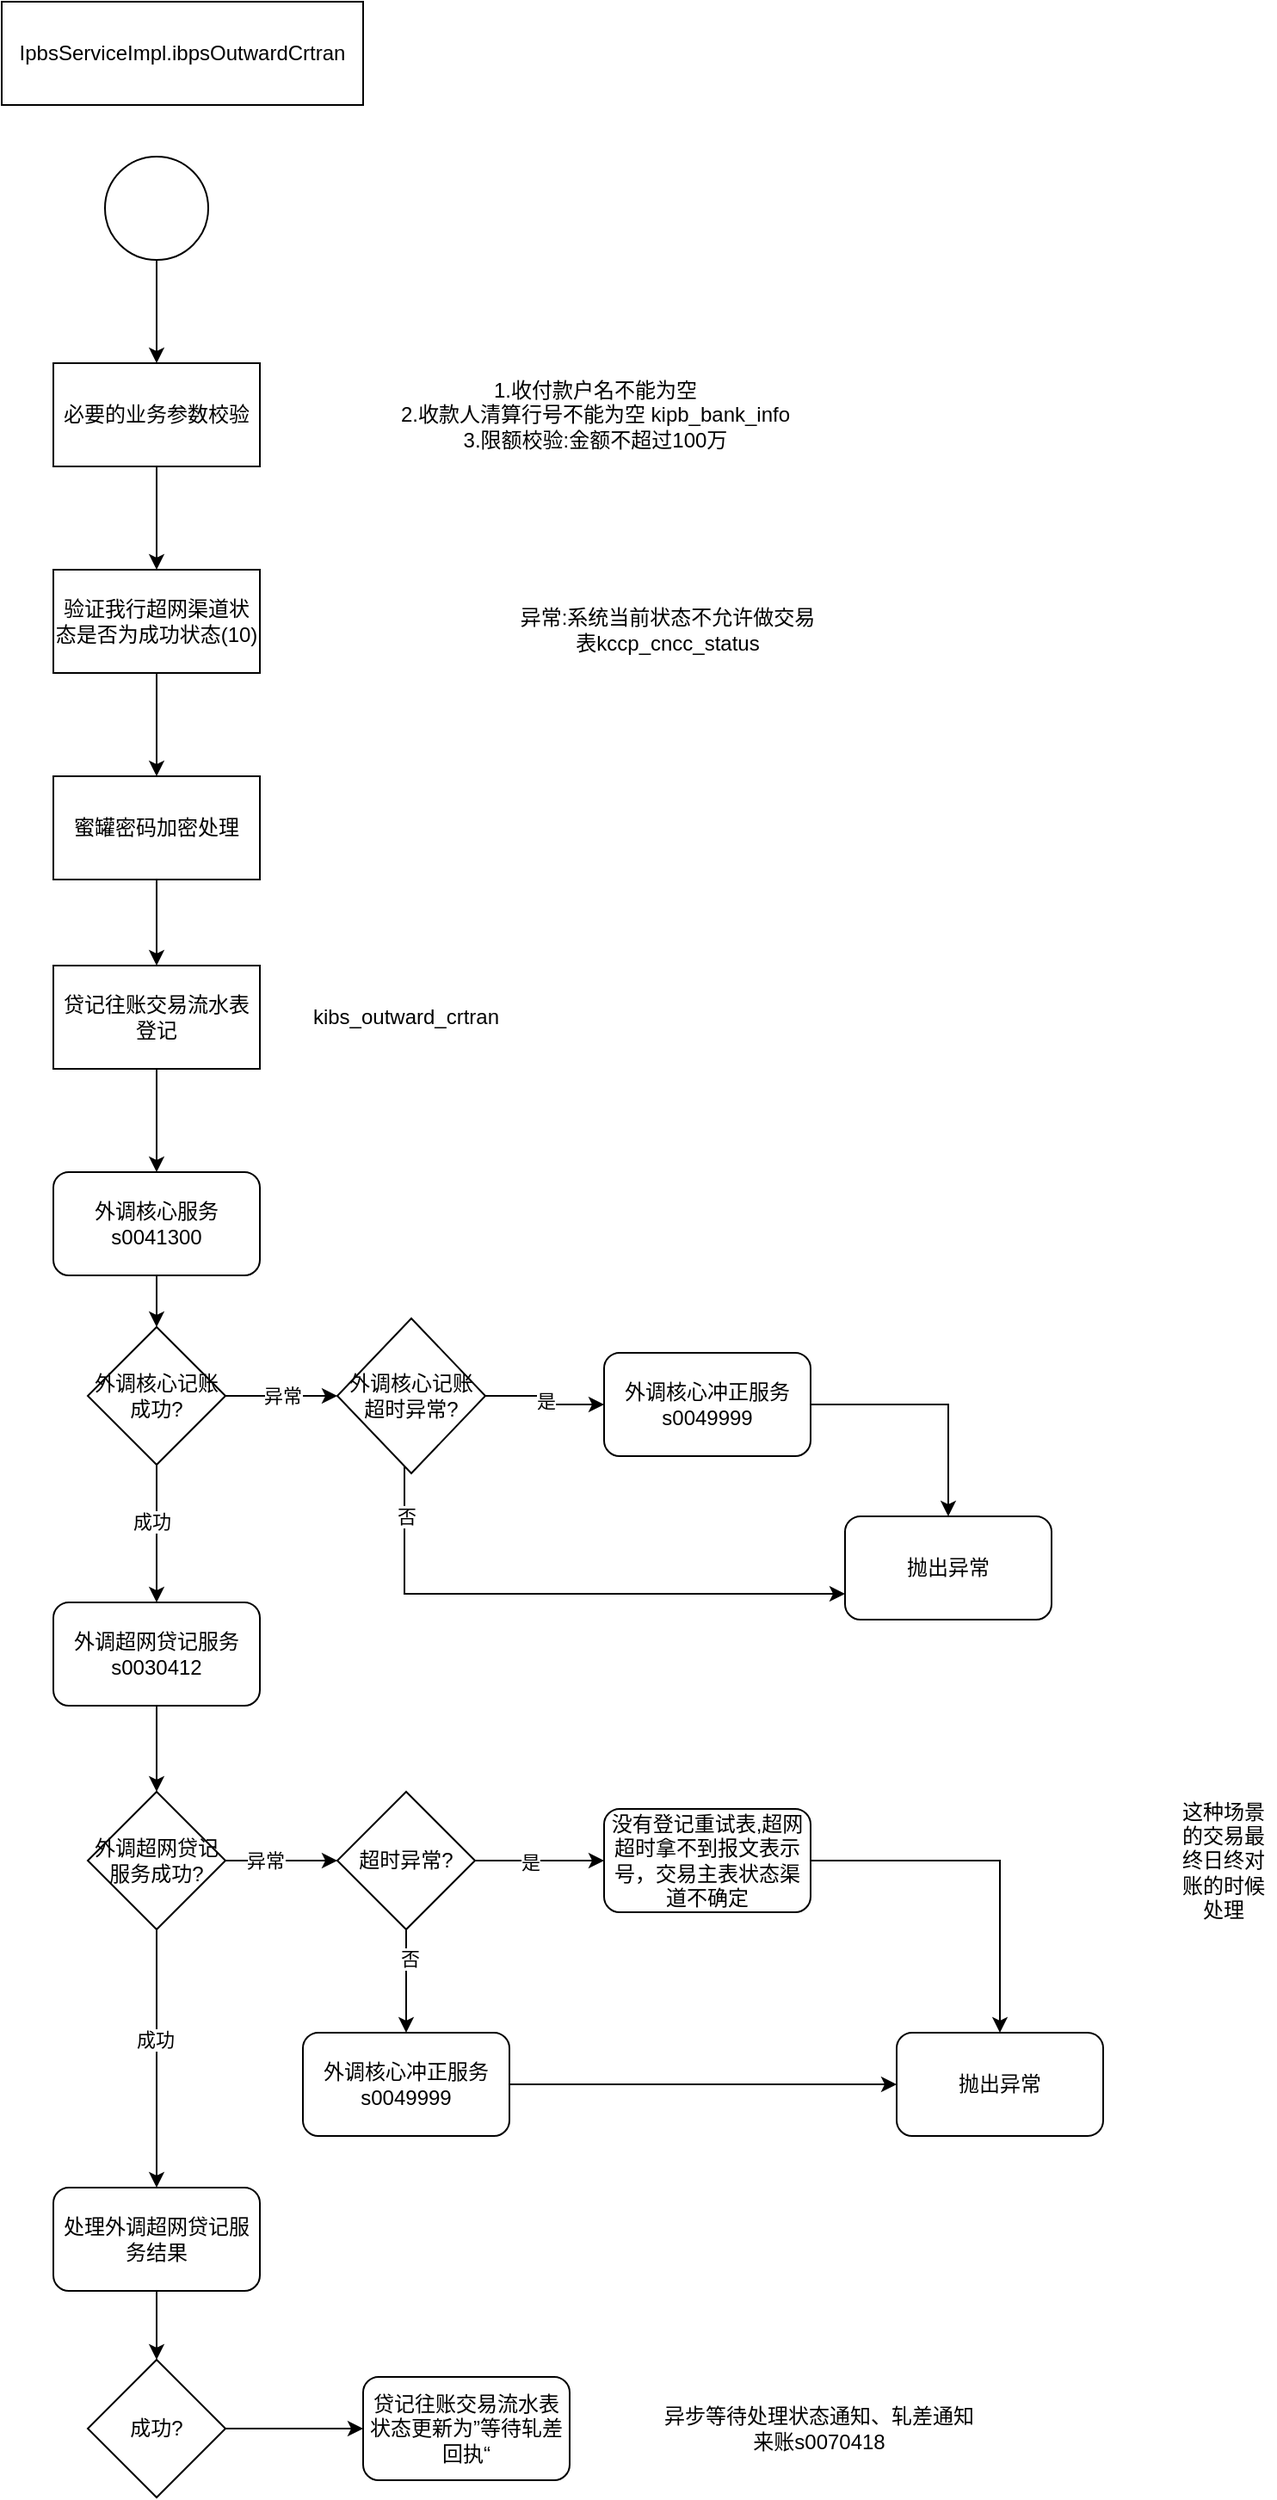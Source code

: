 <mxfile version="21.0.10" type="github">
  <diagram name="第 1 页" id="UmcjrFbR8Bty-J6lGjOk">
    <mxGraphModel dx="1434" dy="796" grid="1" gridSize="10" guides="1" tooltips="1" connect="1" arrows="1" fold="1" page="1" pageScale="1" pageWidth="827" pageHeight="1169" math="0" shadow="0">
      <root>
        <mxCell id="0" />
        <mxCell id="1" parent="0" />
        <mxCell id="2g9oOstZCMVQEJnpLDly-1" value="IpbsServiceImpl.ibpsOutwardCrtran" style="rounded=0;whiteSpace=wrap;html=1;" vertex="1" parent="1">
          <mxGeometry x="80" y="60" width="210" height="60" as="geometry" />
        </mxCell>
        <mxCell id="2g9oOstZCMVQEJnpLDly-5" style="edgeStyle=orthogonalEdgeStyle;rounded=0;orthogonalLoop=1;jettySize=auto;html=1;" edge="1" parent="1" source="2g9oOstZCMVQEJnpLDly-4" target="2g9oOstZCMVQEJnpLDly-6">
          <mxGeometry relative="1" as="geometry">
            <mxPoint x="170" y="250" as="targetPoint" />
          </mxGeometry>
        </mxCell>
        <mxCell id="2g9oOstZCMVQEJnpLDly-4" value="" style="ellipse;whiteSpace=wrap;html=1;aspect=fixed;" vertex="1" parent="1">
          <mxGeometry x="140" y="150" width="60" height="60" as="geometry" />
        </mxCell>
        <mxCell id="2g9oOstZCMVQEJnpLDly-9" style="edgeStyle=orthogonalEdgeStyle;rounded=0;orthogonalLoop=1;jettySize=auto;html=1;" edge="1" parent="1" source="2g9oOstZCMVQEJnpLDly-6" target="2g9oOstZCMVQEJnpLDly-8">
          <mxGeometry relative="1" as="geometry" />
        </mxCell>
        <mxCell id="2g9oOstZCMVQEJnpLDly-6" value="必要的业务参数校验" style="rounded=0;whiteSpace=wrap;html=1;" vertex="1" parent="1">
          <mxGeometry x="110" y="270" width="120" height="60" as="geometry" />
        </mxCell>
        <mxCell id="2g9oOstZCMVQEJnpLDly-7" value="1.收付款户名不能为空&lt;br&gt;2.收款人清算行号不能为空 kipb_bank_info&lt;br&gt;3.限额校验:金额不超过100万" style="text;html=1;strokeColor=none;fillColor=none;align=center;verticalAlign=middle;whiteSpace=wrap;rounded=0;" vertex="1" parent="1">
          <mxGeometry x="300" y="285" width="250" height="30" as="geometry" />
        </mxCell>
        <mxCell id="2g9oOstZCMVQEJnpLDly-12" style="edgeStyle=orthogonalEdgeStyle;rounded=0;orthogonalLoop=1;jettySize=auto;html=1;" edge="1" parent="1" source="2g9oOstZCMVQEJnpLDly-8" target="2g9oOstZCMVQEJnpLDly-11">
          <mxGeometry relative="1" as="geometry" />
        </mxCell>
        <mxCell id="2g9oOstZCMVQEJnpLDly-8" value="验证我行超网渠道状态是否为成功状态(10)" style="rounded=0;whiteSpace=wrap;html=1;" vertex="1" parent="1">
          <mxGeometry x="110" y="390" width="120" height="60" as="geometry" />
        </mxCell>
        <mxCell id="2g9oOstZCMVQEJnpLDly-10" value="异常:系统当前状态不允许做交易&lt;br&gt;表kccp_cncc_status" style="text;html=1;strokeColor=none;fillColor=none;align=center;verticalAlign=middle;whiteSpace=wrap;rounded=0;" vertex="1" parent="1">
          <mxGeometry x="354" y="410" width="226" height="30" as="geometry" />
        </mxCell>
        <mxCell id="2g9oOstZCMVQEJnpLDly-14" style="edgeStyle=orthogonalEdgeStyle;rounded=0;orthogonalLoop=1;jettySize=auto;html=1;" edge="1" parent="1" source="2g9oOstZCMVQEJnpLDly-11" target="2g9oOstZCMVQEJnpLDly-13">
          <mxGeometry relative="1" as="geometry" />
        </mxCell>
        <mxCell id="2g9oOstZCMVQEJnpLDly-11" value="蜜罐密码加密处理" style="rounded=0;whiteSpace=wrap;html=1;" vertex="1" parent="1">
          <mxGeometry x="110" y="510" width="120" height="60" as="geometry" />
        </mxCell>
        <mxCell id="2g9oOstZCMVQEJnpLDly-17" style="edgeStyle=orthogonalEdgeStyle;rounded=0;orthogonalLoop=1;jettySize=auto;html=1;" edge="1" parent="1" source="2g9oOstZCMVQEJnpLDly-13" target="2g9oOstZCMVQEJnpLDly-21">
          <mxGeometry relative="1" as="geometry">
            <mxPoint x="170" y="720" as="targetPoint" />
          </mxGeometry>
        </mxCell>
        <mxCell id="2g9oOstZCMVQEJnpLDly-13" value="贷记往账交易流水表登记" style="rounded=0;whiteSpace=wrap;html=1;" vertex="1" parent="1">
          <mxGeometry x="110" y="620" width="120" height="60" as="geometry" />
        </mxCell>
        <mxCell id="2g9oOstZCMVQEJnpLDly-15" value="kibs_outward_crtran" style="text;html=1;strokeColor=none;fillColor=none;align=center;verticalAlign=middle;whiteSpace=wrap;rounded=0;" vertex="1" parent="1">
          <mxGeometry x="260" y="635" width="110" height="30" as="geometry" />
        </mxCell>
        <mxCell id="2g9oOstZCMVQEJnpLDly-23" style="edgeStyle=orthogonalEdgeStyle;rounded=0;orthogonalLoop=1;jettySize=auto;html=1;" edge="1" parent="1" source="2g9oOstZCMVQEJnpLDly-21" target="2g9oOstZCMVQEJnpLDly-22">
          <mxGeometry relative="1" as="geometry" />
        </mxCell>
        <mxCell id="2g9oOstZCMVQEJnpLDly-21" value="外调核心服务s0041300" style="rounded=1;whiteSpace=wrap;html=1;" vertex="1" parent="1">
          <mxGeometry x="110" y="740" width="120" height="60" as="geometry" />
        </mxCell>
        <mxCell id="2g9oOstZCMVQEJnpLDly-25" value="异常" style="edgeStyle=orthogonalEdgeStyle;rounded=0;orthogonalLoop=1;jettySize=auto;html=1;" edge="1" parent="1" source="2g9oOstZCMVQEJnpLDly-22" target="2g9oOstZCMVQEJnpLDly-24">
          <mxGeometry relative="1" as="geometry" />
        </mxCell>
        <mxCell id="2g9oOstZCMVQEJnpLDly-33" style="edgeStyle=orthogonalEdgeStyle;rounded=0;orthogonalLoop=1;jettySize=auto;html=1;" edge="1" parent="1" source="2g9oOstZCMVQEJnpLDly-22" target="2g9oOstZCMVQEJnpLDly-32">
          <mxGeometry relative="1" as="geometry" />
        </mxCell>
        <mxCell id="2g9oOstZCMVQEJnpLDly-37" value="成功" style="edgeLabel;html=1;align=center;verticalAlign=middle;resizable=0;points=[];" vertex="1" connectable="0" parent="2g9oOstZCMVQEJnpLDly-33">
          <mxGeometry x="-0.175" y="-3" relative="1" as="geometry">
            <mxPoint as="offset" />
          </mxGeometry>
        </mxCell>
        <mxCell id="2g9oOstZCMVQEJnpLDly-22" value="外调核心记账&lt;br style=&quot;border-color: var(--border-color);&quot;&gt;成功?" style="rhombus;whiteSpace=wrap;html=1;" vertex="1" parent="1">
          <mxGeometry x="130" y="830" width="80" height="80" as="geometry" />
        </mxCell>
        <mxCell id="2g9oOstZCMVQEJnpLDly-27" value="是" style="edgeStyle=orthogonalEdgeStyle;rounded=0;orthogonalLoop=1;jettySize=auto;html=1;" edge="1" parent="1" source="2g9oOstZCMVQEJnpLDly-24" target="2g9oOstZCMVQEJnpLDly-26">
          <mxGeometry relative="1" as="geometry" />
        </mxCell>
        <mxCell id="2g9oOstZCMVQEJnpLDly-31" style="edgeStyle=orthogonalEdgeStyle;rounded=0;orthogonalLoop=1;jettySize=auto;html=1;entryX=0;entryY=0.75;entryDx=0;entryDy=0;" edge="1" parent="1" source="2g9oOstZCMVQEJnpLDly-24" target="2g9oOstZCMVQEJnpLDly-28">
          <mxGeometry relative="1" as="geometry">
            <Array as="points">
              <mxPoint x="314" y="985" />
            </Array>
          </mxGeometry>
        </mxCell>
        <mxCell id="2g9oOstZCMVQEJnpLDly-46" value="否" style="edgeLabel;html=1;align=center;verticalAlign=middle;resizable=0;points=[];" vertex="1" connectable="0" parent="2g9oOstZCMVQEJnpLDly-31">
          <mxGeometry x="-0.826" y="1" relative="1" as="geometry">
            <mxPoint as="offset" />
          </mxGeometry>
        </mxCell>
        <mxCell id="2g9oOstZCMVQEJnpLDly-24" value="外调核心记账&lt;br&gt;超时异常?" style="rhombus;whiteSpace=wrap;html=1;" vertex="1" parent="1">
          <mxGeometry x="275" y="825" width="86" height="90" as="geometry" />
        </mxCell>
        <mxCell id="2g9oOstZCMVQEJnpLDly-29" style="edgeStyle=orthogonalEdgeStyle;rounded=0;orthogonalLoop=1;jettySize=auto;html=1;" edge="1" parent="1" source="2g9oOstZCMVQEJnpLDly-26" target="2g9oOstZCMVQEJnpLDly-28">
          <mxGeometry relative="1" as="geometry" />
        </mxCell>
        <mxCell id="2g9oOstZCMVQEJnpLDly-26" value="外调核心冲正服务s0049999" style="rounded=1;whiteSpace=wrap;html=1;" vertex="1" parent="1">
          <mxGeometry x="430" y="845" width="120" height="60" as="geometry" />
        </mxCell>
        <mxCell id="2g9oOstZCMVQEJnpLDly-28" value="抛出异常" style="rounded=1;whiteSpace=wrap;html=1;" vertex="1" parent="1">
          <mxGeometry x="570" y="940" width="120" height="60" as="geometry" />
        </mxCell>
        <mxCell id="2g9oOstZCMVQEJnpLDly-35" style="edgeStyle=orthogonalEdgeStyle;rounded=0;orthogonalLoop=1;jettySize=auto;html=1;" edge="1" parent="1" source="2g9oOstZCMVQEJnpLDly-32" target="2g9oOstZCMVQEJnpLDly-34">
          <mxGeometry relative="1" as="geometry" />
        </mxCell>
        <mxCell id="2g9oOstZCMVQEJnpLDly-32" value="外调超网贷记服务&lt;br&gt;s0030412" style="rounded=1;whiteSpace=wrap;html=1;" vertex="1" parent="1">
          <mxGeometry x="110" y="990" width="120" height="60" as="geometry" />
        </mxCell>
        <mxCell id="2g9oOstZCMVQEJnpLDly-38" style="edgeStyle=orthogonalEdgeStyle;rounded=0;orthogonalLoop=1;jettySize=auto;html=1;entryX=0;entryY=0.5;entryDx=0;entryDy=0;" edge="1" parent="1" source="2g9oOstZCMVQEJnpLDly-34" target="2g9oOstZCMVQEJnpLDly-36">
          <mxGeometry relative="1" as="geometry" />
        </mxCell>
        <mxCell id="2g9oOstZCMVQEJnpLDly-39" value="异常" style="edgeLabel;html=1;align=center;verticalAlign=middle;resizable=0;points=[];" vertex="1" connectable="0" parent="2g9oOstZCMVQEJnpLDly-38">
          <mxGeometry x="-0.292" relative="1" as="geometry">
            <mxPoint as="offset" />
          </mxGeometry>
        </mxCell>
        <mxCell id="2g9oOstZCMVQEJnpLDly-52" style="edgeStyle=orthogonalEdgeStyle;rounded=0;orthogonalLoop=1;jettySize=auto;html=1;entryX=0.5;entryY=0;entryDx=0;entryDy=0;" edge="1" parent="1" source="2g9oOstZCMVQEJnpLDly-34" target="2g9oOstZCMVQEJnpLDly-51">
          <mxGeometry relative="1" as="geometry" />
        </mxCell>
        <mxCell id="2g9oOstZCMVQEJnpLDly-53" value="成功" style="edgeLabel;html=1;align=center;verticalAlign=middle;resizable=0;points=[];" vertex="1" connectable="0" parent="2g9oOstZCMVQEJnpLDly-52">
          <mxGeometry x="-0.147" y="-1" relative="1" as="geometry">
            <mxPoint as="offset" />
          </mxGeometry>
        </mxCell>
        <mxCell id="2g9oOstZCMVQEJnpLDly-34" value="外调超网贷记服务成功?" style="rhombus;whiteSpace=wrap;html=1;" vertex="1" parent="1">
          <mxGeometry x="130" y="1100" width="80" height="80" as="geometry" />
        </mxCell>
        <mxCell id="2g9oOstZCMVQEJnpLDly-41" style="edgeStyle=orthogonalEdgeStyle;rounded=0;orthogonalLoop=1;jettySize=auto;html=1;entryX=0;entryY=0.5;entryDx=0;entryDy=0;" edge="1" parent="1" source="2g9oOstZCMVQEJnpLDly-36" target="2g9oOstZCMVQEJnpLDly-40">
          <mxGeometry relative="1" as="geometry" />
        </mxCell>
        <mxCell id="2g9oOstZCMVQEJnpLDly-44" value="是" style="edgeLabel;html=1;align=center;verticalAlign=middle;resizable=0;points=[];" vertex="1" connectable="0" parent="2g9oOstZCMVQEJnpLDly-41">
          <mxGeometry x="-0.147" y="-1" relative="1" as="geometry">
            <mxPoint as="offset" />
          </mxGeometry>
        </mxCell>
        <mxCell id="2g9oOstZCMVQEJnpLDly-48" style="edgeStyle=orthogonalEdgeStyle;rounded=0;orthogonalLoop=1;jettySize=auto;html=1;" edge="1" parent="1" source="2g9oOstZCMVQEJnpLDly-36" target="2g9oOstZCMVQEJnpLDly-47">
          <mxGeometry relative="1" as="geometry" />
        </mxCell>
        <mxCell id="2g9oOstZCMVQEJnpLDly-49" value="否" style="edgeLabel;html=1;align=center;verticalAlign=middle;resizable=0;points=[];" vertex="1" connectable="0" parent="2g9oOstZCMVQEJnpLDly-48">
          <mxGeometry x="-0.433" y="2" relative="1" as="geometry">
            <mxPoint as="offset" />
          </mxGeometry>
        </mxCell>
        <mxCell id="2g9oOstZCMVQEJnpLDly-36" value="超时异常?" style="rhombus;whiteSpace=wrap;html=1;" vertex="1" parent="1">
          <mxGeometry x="275" y="1100" width="80" height="80" as="geometry" />
        </mxCell>
        <mxCell id="2g9oOstZCMVQEJnpLDly-43" style="edgeStyle=orthogonalEdgeStyle;rounded=0;orthogonalLoop=1;jettySize=auto;html=1;" edge="1" parent="1" source="2g9oOstZCMVQEJnpLDly-40" target="2g9oOstZCMVQEJnpLDly-42">
          <mxGeometry relative="1" as="geometry" />
        </mxCell>
        <mxCell id="2g9oOstZCMVQEJnpLDly-40" value="没有登记重试表,超网超时拿不到报文表示号，交易主表状态渠道不确定" style="rounded=1;whiteSpace=wrap;html=1;" vertex="1" parent="1">
          <mxGeometry x="430" y="1110" width="120" height="60" as="geometry" />
        </mxCell>
        <mxCell id="2g9oOstZCMVQEJnpLDly-42" value="抛出异常" style="rounded=1;whiteSpace=wrap;html=1;" vertex="1" parent="1">
          <mxGeometry x="600" y="1240" width="120" height="60" as="geometry" />
        </mxCell>
        <mxCell id="2g9oOstZCMVQEJnpLDly-45" value="这种场景的交易最终日终对账的时候处理" style="text;html=1;strokeColor=none;fillColor=none;align=center;verticalAlign=middle;whiteSpace=wrap;rounded=0;" vertex="1" parent="1">
          <mxGeometry x="760" y="1125" width="60" height="30" as="geometry" />
        </mxCell>
        <mxCell id="2g9oOstZCMVQEJnpLDly-50" style="edgeStyle=orthogonalEdgeStyle;rounded=0;orthogonalLoop=1;jettySize=auto;html=1;" edge="1" parent="1" source="2g9oOstZCMVQEJnpLDly-47" target="2g9oOstZCMVQEJnpLDly-42">
          <mxGeometry relative="1" as="geometry" />
        </mxCell>
        <mxCell id="2g9oOstZCMVQEJnpLDly-47" value="外调核心冲正服务&lt;br&gt;s0049999" style="rounded=1;whiteSpace=wrap;html=1;" vertex="1" parent="1">
          <mxGeometry x="255" y="1240" width="120" height="60" as="geometry" />
        </mxCell>
        <mxCell id="2g9oOstZCMVQEJnpLDly-55" style="edgeStyle=orthogonalEdgeStyle;rounded=0;orthogonalLoop=1;jettySize=auto;html=1;" edge="1" parent="1" source="2g9oOstZCMVQEJnpLDly-51" target="2g9oOstZCMVQEJnpLDly-54">
          <mxGeometry relative="1" as="geometry" />
        </mxCell>
        <mxCell id="2g9oOstZCMVQEJnpLDly-51" value="处理外调超网贷记服务结果" style="rounded=1;whiteSpace=wrap;html=1;" vertex="1" parent="1">
          <mxGeometry x="110" y="1330" width="120" height="60" as="geometry" />
        </mxCell>
        <mxCell id="2g9oOstZCMVQEJnpLDly-57" style="edgeStyle=orthogonalEdgeStyle;rounded=0;orthogonalLoop=1;jettySize=auto;html=1;" edge="1" parent="1" source="2g9oOstZCMVQEJnpLDly-54" target="2g9oOstZCMVQEJnpLDly-56">
          <mxGeometry relative="1" as="geometry" />
        </mxCell>
        <mxCell id="2g9oOstZCMVQEJnpLDly-54" value="成功?" style="rhombus;whiteSpace=wrap;html=1;" vertex="1" parent="1">
          <mxGeometry x="130" y="1430" width="80" height="80" as="geometry" />
        </mxCell>
        <mxCell id="2g9oOstZCMVQEJnpLDly-56" value="贷记往账交易流水表状态更新为”等待轧差回执“" style="rounded=1;whiteSpace=wrap;html=1;" vertex="1" parent="1">
          <mxGeometry x="290" y="1440" width="120" height="60" as="geometry" />
        </mxCell>
        <mxCell id="2g9oOstZCMVQEJnpLDly-58" value="异步等待处理状态通知、轧差通知来账&lt;span style=&quot;background-color: initial;&quot;&gt;s0070418&lt;/span&gt;&lt;div data-okr=&quot;%7B%22okrDelta%22%3A%5B%7B%22lineType%22%3A%22text%22%2C%22lineOptions%22%3A%7B%7D%2C%22lineContent%22%3A%5B%7B%22opType%22%3A%22text%22%2C%22options%22%3A%7B%22text%22%3A%22%E5%A4%84%E7%90%86%E7%8A%B6%E6%80%81%E9%80%9A%E7%9F%A5%E3%80%81%E8%BD%A7%E5%B7%AE%E9%80%9A%E7%9F%A5%E6%9D%A5%E8%B4%A6%22%7D%7D%5D%7D%5D%2C%22businessKey%22%3A%22lark-doc%22%7D&quot; class=&quot;okr-block-clipboard&quot;&gt;&lt;/div&gt;" style="text;html=1;strokeColor=none;fillColor=none;align=center;verticalAlign=middle;whiteSpace=wrap;rounded=0;" vertex="1" parent="1">
          <mxGeometry x="460" y="1455" width="190" height="30" as="geometry" />
        </mxCell>
      </root>
    </mxGraphModel>
  </diagram>
</mxfile>
